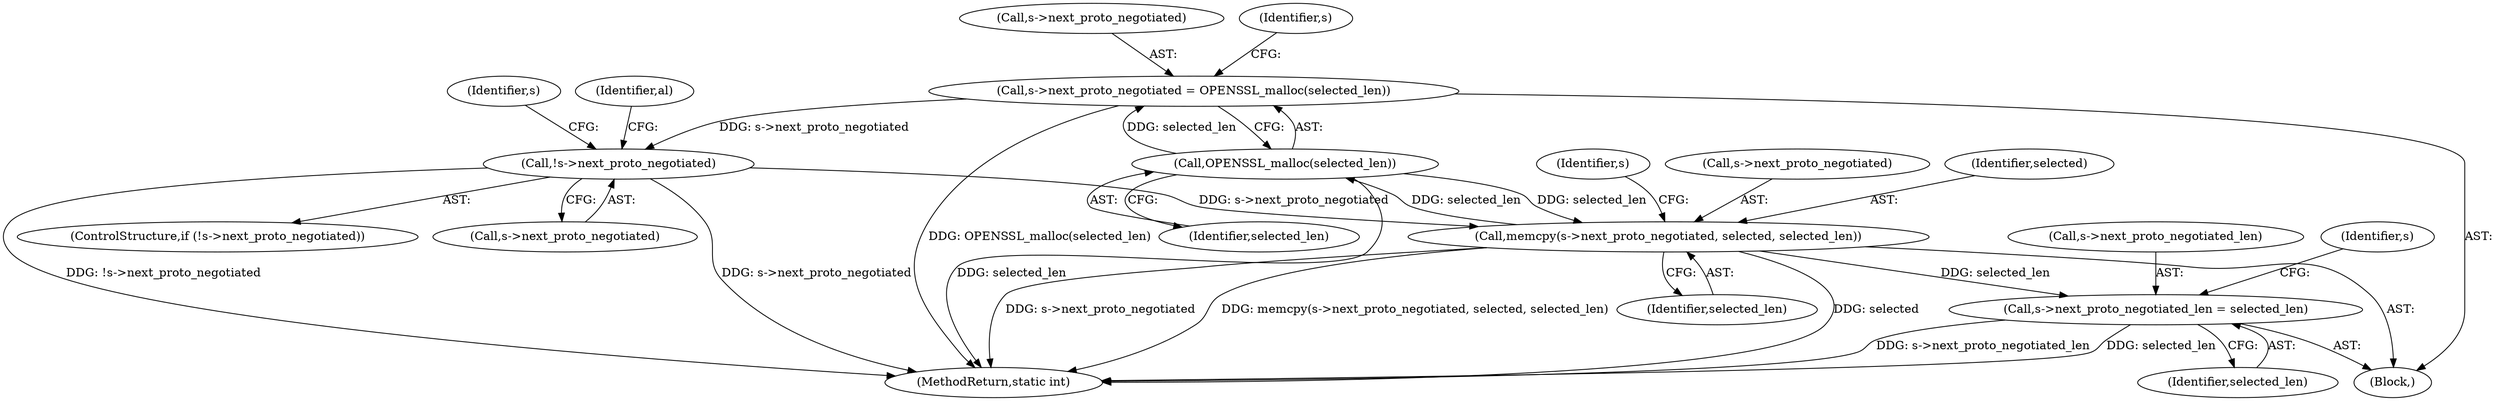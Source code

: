 digraph "0_openssl_a004e72b95835136d3f1ea90517f706c24c03da7_4@API" {
"1000637" [label="(Call,s->next_proto_negotiated = OPENSSL_malloc(selected_len))"];
"1000641" [label="(Call,OPENSSL_malloc(selected_len))"];
"1000655" [label="(Call,memcpy(s->next_proto_negotiated, selected, selected_len))"];
"1000644" [label="(Call,!s->next_proto_negotiated)"];
"1000637" [label="(Call,s->next_proto_negotiated = OPENSSL_malloc(selected_len))"];
"1000661" [label="(Call,s->next_proto_negotiated_len = selected_len)"];
"1000995" [label="(MethodReturn,static int)"];
"1000584" [label="(Block,)"];
"1000669" [label="(Identifier,s)"];
"1000638" [label="(Call,s->next_proto_negotiated)"];
"1000657" [label="(Identifier,s)"];
"1000641" [label="(Call,OPENSSL_malloc(selected_len))"];
"1000643" [label="(ControlStructure,if (!s->next_proto_negotiated))"];
"1000637" [label="(Call,s->next_proto_negotiated = OPENSSL_malloc(selected_len))"];
"1000646" [label="(Identifier,s)"];
"1000660" [label="(Identifier,selected_len)"];
"1000661" [label="(Call,s->next_proto_negotiated_len = selected_len)"];
"1000644" [label="(Call,!s->next_proto_negotiated)"];
"1000659" [label="(Identifier,selected)"];
"1000663" [label="(Identifier,s)"];
"1000651" [label="(Identifier,al)"];
"1000655" [label="(Call,memcpy(s->next_proto_negotiated, selected, selected_len))"];
"1000645" [label="(Call,s->next_proto_negotiated)"];
"1000665" [label="(Identifier,selected_len)"];
"1000656" [label="(Call,s->next_proto_negotiated)"];
"1000662" [label="(Call,s->next_proto_negotiated_len)"];
"1000642" [label="(Identifier,selected_len)"];
"1000637" -> "1000584"  [label="AST: "];
"1000637" -> "1000641"  [label="CFG: "];
"1000638" -> "1000637"  [label="AST: "];
"1000641" -> "1000637"  [label="AST: "];
"1000646" -> "1000637"  [label="CFG: "];
"1000637" -> "1000995"  [label="DDG: OPENSSL_malloc(selected_len)"];
"1000641" -> "1000637"  [label="DDG: selected_len"];
"1000637" -> "1000644"  [label="DDG: s->next_proto_negotiated"];
"1000641" -> "1000642"  [label="CFG: "];
"1000642" -> "1000641"  [label="AST: "];
"1000641" -> "1000995"  [label="DDG: selected_len"];
"1000655" -> "1000641"  [label="DDG: selected_len"];
"1000641" -> "1000655"  [label="DDG: selected_len"];
"1000655" -> "1000584"  [label="AST: "];
"1000655" -> "1000660"  [label="CFG: "];
"1000656" -> "1000655"  [label="AST: "];
"1000659" -> "1000655"  [label="AST: "];
"1000660" -> "1000655"  [label="AST: "];
"1000663" -> "1000655"  [label="CFG: "];
"1000655" -> "1000995"  [label="DDG: s->next_proto_negotiated"];
"1000655" -> "1000995"  [label="DDG: memcpy(s->next_proto_negotiated, selected, selected_len)"];
"1000655" -> "1000995"  [label="DDG: selected"];
"1000644" -> "1000655"  [label="DDG: s->next_proto_negotiated"];
"1000655" -> "1000661"  [label="DDG: selected_len"];
"1000644" -> "1000643"  [label="AST: "];
"1000644" -> "1000645"  [label="CFG: "];
"1000645" -> "1000644"  [label="AST: "];
"1000651" -> "1000644"  [label="CFG: "];
"1000657" -> "1000644"  [label="CFG: "];
"1000644" -> "1000995"  [label="DDG: !s->next_proto_negotiated"];
"1000644" -> "1000995"  [label="DDG: s->next_proto_negotiated"];
"1000661" -> "1000584"  [label="AST: "];
"1000661" -> "1000665"  [label="CFG: "];
"1000662" -> "1000661"  [label="AST: "];
"1000665" -> "1000661"  [label="AST: "];
"1000669" -> "1000661"  [label="CFG: "];
"1000661" -> "1000995"  [label="DDG: s->next_proto_negotiated_len"];
"1000661" -> "1000995"  [label="DDG: selected_len"];
}
